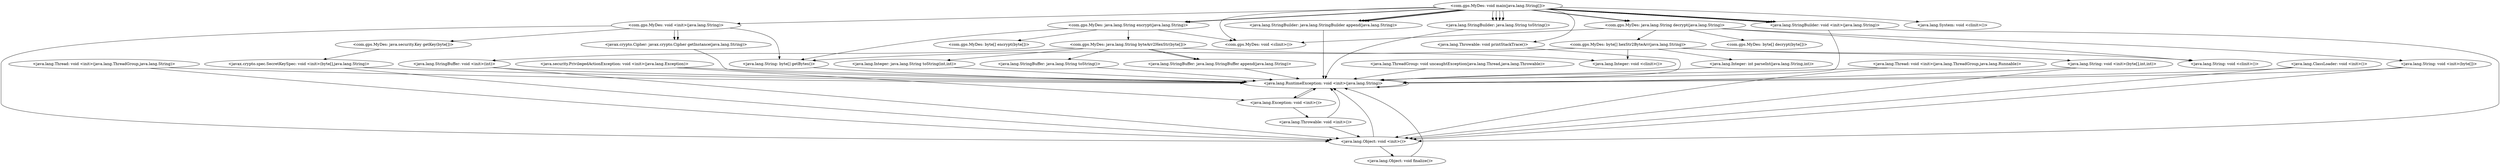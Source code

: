 digraph CallGraph {
"<com.gps.MyDes: void main(java.lang.String[])>" -> "<com.gps.MyDes: void <clinit>()>";
"<com.gps.MyDes: void main(java.lang.String[])>" -> "<java.lang.StringBuilder: void <init>(java.lang.String)>";
"<com.gps.MyDes: void main(java.lang.String[])>" -> "<java.lang.StringBuilder: void <init>(java.lang.String)>";
"<com.gps.MyDes: void main(java.lang.String[])>" -> "<java.lang.StringBuilder: void <init>(java.lang.String)>";
"<com.gps.MyDes: void main(java.lang.String[])>" -> "<java.lang.StringBuilder: void <init>(java.lang.String)>";
"<com.gps.MyDes: void main(java.lang.String[])>" -> "<com.gps.MyDes: void <init>(java.lang.String)>";
"<com.gps.MyDes: void main(java.lang.String[])>" -> "<java.lang.System: void <clinit>()>";
"<java.lang.ThreadGroup: void uncaughtException(java.lang.Thread,java.lang.Throwable)>" -> "<java.lang.RuntimeException: void <init>(java.lang.String)>";
"<java.lang.ClassLoader: void <init>()>" -> "<java.lang.Object: void <init>()>";
"<java.lang.ClassLoader: void <init>()>" -> "<java.lang.RuntimeException: void <init>(java.lang.String)>";
"<java.security.PrivilegedActionException: void <init>(java.lang.Exception)>" -> "<java.lang.Exception: void <init>()>";
"<java.security.PrivilegedActionException: void <init>(java.lang.Exception)>" -> "<java.lang.RuntimeException: void <init>(java.lang.String)>";
"<java.lang.Thread: void <init>(java.lang.ThreadGroup,java.lang.Runnable)>" -> "<java.lang.Object: void <init>()>";
"<java.lang.Thread: void <init>(java.lang.ThreadGroup,java.lang.Runnable)>" -> "<java.lang.RuntimeException: void <init>(java.lang.String)>";
"<java.lang.Thread: void <init>(java.lang.ThreadGroup,java.lang.String)>" -> "<java.lang.Object: void <init>()>";
"<java.lang.Thread: void <init>(java.lang.ThreadGroup,java.lang.String)>" -> "<java.lang.RuntimeException: void <init>(java.lang.String)>";
"<java.lang.StringBuilder: void <init>(java.lang.String)>" -> "<java.lang.Object: void <init>()>";
"<java.lang.StringBuilder: void <init>(java.lang.String)>" -> "<java.lang.RuntimeException: void <init>(java.lang.String)>";
"<com.gps.MyDes: void <init>(java.lang.String)>" -> "<java.lang.Object: void <init>()>";
"<com.gps.MyDes: void <init>(java.lang.String)>" -> "<javax.crypto.Cipher: javax.crypto.Cipher getInstance(java.lang.String)>";
"<com.gps.MyDes: void <init>(java.lang.String)>" -> "<javax.crypto.Cipher: javax.crypto.Cipher getInstance(java.lang.String)>";
"<com.gps.MyDes: void <init>(java.lang.String)>" -> "<com.gps.MyDes: java.security.Key getKey(byte[])>";
"<java.lang.RuntimeException: void <init>(java.lang.String)>" -> "<java.lang.Exception: void <init>()>";
"<java.lang.RuntimeException: void <init>(java.lang.String)>" -> "<java.lang.RuntimeException: void <init>(java.lang.String)>";
"<java.lang.Object: void <init>()>" -> "<java.lang.Object: void finalize()>";
"<java.lang.Object: void <init>()>" -> "<java.lang.RuntimeException: void <init>(java.lang.String)>";
"<java.lang.Exception: void <init>()>" -> "<java.lang.Throwable: void <init>()>";
"<java.lang.Exception: void <init>()>" -> "<java.lang.RuntimeException: void <init>(java.lang.String)>";
"<javax.crypto.Cipher: javax.crypto.Cipher getInstance(java.lang.String)>" -> "<java.lang.RuntimeException: void <init>(java.lang.String)>";
"<com.gps.MyDes: java.security.Key getKey(byte[])>" -> "<javax.crypto.spec.SecretKeySpec: void <init>(byte[],java.lang.String)>";
"<java.lang.Object: void finalize()>" -> "<java.lang.RuntimeException: void <init>(java.lang.String)>";
"<java.lang.Throwable: void <init>()>" -> "<java.lang.Object: void <init>()>";
"<java.lang.Throwable: void <init>()>" -> "<java.lang.RuntimeException: void <init>(java.lang.String)>";
"<javax.crypto.spec.SecretKeySpec: void <init>(byte[],java.lang.String)>" -> "<java.lang.Object: void <init>()>";
"<javax.crypto.spec.SecretKeySpec: void <init>(byte[],java.lang.String)>" -> "<java.lang.RuntimeException: void <init>(java.lang.String)>";
"<com.gps.MyDes: void <init>(java.lang.String)>" -> "<java.lang.String: byte[] getBytes()>";
"<java.lang.String: byte[] getBytes()>" -> "<java.lang.RuntimeException: void <init>(java.lang.String)>";
"<com.gps.MyDes: void main(java.lang.String[])>" -> "<java.lang.Throwable: void printStackTrace()>";
"<java.lang.Throwable: void printStackTrace()>" -> "<java.lang.RuntimeException: void <init>(java.lang.String)>";
"<com.gps.MyDes: void main(java.lang.String[])>" -> "<java.lang.StringBuilder: java.lang.StringBuilder append(java.lang.String)>";
"<com.gps.MyDes: void main(java.lang.String[])>" -> "<java.lang.StringBuilder: java.lang.String toString()>";
"<com.gps.MyDes: void main(java.lang.String[])>" -> "<java.lang.StringBuilder: java.lang.StringBuilder append(java.lang.String)>";
"<com.gps.MyDes: void main(java.lang.String[])>" -> "<java.lang.StringBuilder: java.lang.String toString()>";
"<com.gps.MyDes: void main(java.lang.String[])>" -> "<java.lang.StringBuilder: java.lang.StringBuilder append(java.lang.String)>";
"<com.gps.MyDes: void main(java.lang.String[])>" -> "<java.lang.StringBuilder: java.lang.String toString()>";
"<com.gps.MyDes: void main(java.lang.String[])>" -> "<java.lang.StringBuilder: java.lang.StringBuilder append(java.lang.String)>";
"<com.gps.MyDes: void main(java.lang.String[])>" -> "<java.lang.StringBuilder: java.lang.String toString()>";
"<java.lang.StringBuilder: java.lang.StringBuilder append(java.lang.String)>" -> "<java.lang.RuntimeException: void <init>(java.lang.String)>";
"<java.lang.StringBuilder: java.lang.String toString()>" -> "<java.lang.RuntimeException: void <init>(java.lang.String)>";
"<com.gps.MyDes: void main(java.lang.String[])>" -> "<com.gps.MyDes: java.lang.String encrypt(java.lang.String)>";
"<com.gps.MyDes: void main(java.lang.String[])>" -> "<com.gps.MyDes: java.lang.String encrypt(java.lang.String)>";
"<com.gps.MyDes: void main(java.lang.String[])>" -> "<com.gps.MyDes: java.lang.String decrypt(java.lang.String)>";
"<com.gps.MyDes: void main(java.lang.String[])>" -> "<com.gps.MyDes: java.lang.String decrypt(java.lang.String)>";
"<com.gps.MyDes: java.lang.String encrypt(java.lang.String)>" -> "<com.gps.MyDes: void <clinit>()>";
"<com.gps.MyDes: java.lang.String encrypt(java.lang.String)>" -> "<com.gps.MyDes: java.lang.String byteArr2HexStr(byte[])>";
"<com.gps.MyDes: java.lang.String decrypt(java.lang.String)>" -> "<java.lang.String: void <clinit>()>";
"<com.gps.MyDes: java.lang.String decrypt(java.lang.String)>" -> "<java.lang.String: void <init>(byte[])>";
"<com.gps.MyDes: java.lang.String decrypt(java.lang.String)>" -> "<com.gps.MyDes: byte[] hexStr2ByteArr(java.lang.String)>";
"<com.gps.MyDes: java.lang.String decrypt(java.lang.String)>" -> "<com.gps.MyDes: void <clinit>()>";
"<com.gps.MyDes: java.lang.String byteArr2HexStr(byte[])>" -> "<java.lang.Integer: void <clinit>()>";
"<com.gps.MyDes: java.lang.String byteArr2HexStr(byte[])>" -> "<java.lang.Integer: java.lang.String toString(int,int)>";
"<com.gps.MyDes: java.lang.String byteArr2HexStr(byte[])>" -> "<java.lang.StringBuffer: void <init>(int)>";
"<java.lang.String: void <init>(byte[])>" -> "<java.lang.Object: void <init>()>";
"<java.lang.String: void <init>(byte[])>" -> "<java.lang.RuntimeException: void <init>(java.lang.String)>";
"<com.gps.MyDes: byte[] hexStr2ByteArr(java.lang.String)>" -> "<java.lang.String: void <clinit>()>";
"<com.gps.MyDes: byte[] hexStr2ByteArr(java.lang.String)>" -> "<java.lang.Integer: int parseInt(java.lang.String,int)>";
"<com.gps.MyDes: byte[] hexStr2ByteArr(java.lang.String)>" -> "<java.lang.String: void <init>(byte[],int,int)>";
"<com.gps.MyDes: byte[] hexStr2ByteArr(java.lang.String)>" -> "<java.lang.Integer: void <clinit>()>";
"<java.lang.Integer: java.lang.String toString(int,int)>" -> "<java.lang.RuntimeException: void <init>(java.lang.String)>";
"<java.lang.StringBuffer: void <init>(int)>" -> "<java.lang.Object: void <init>()>";
"<java.lang.StringBuffer: void <init>(int)>" -> "<java.lang.RuntimeException: void <init>(java.lang.String)>";
"<java.lang.Integer: int parseInt(java.lang.String,int)>" -> "<java.lang.RuntimeException: void <init>(java.lang.String)>";
"<java.lang.String: void <init>(byte[],int,int)>" -> "<java.lang.Object: void <init>()>";
"<java.lang.String: void <init>(byte[],int,int)>" -> "<java.lang.RuntimeException: void <init>(java.lang.String)>";
"<com.gps.MyDes: byte[] hexStr2ByteArr(java.lang.String)>" -> "<java.lang.String: byte[] getBytes()>";
"<com.gps.MyDes: java.lang.String byteArr2HexStr(byte[])>" -> "<java.lang.StringBuffer: java.lang.String toString()>";
"<com.gps.MyDes: java.lang.String byteArr2HexStr(byte[])>" -> "<java.lang.StringBuffer: java.lang.StringBuffer append(java.lang.String)>";
"<com.gps.MyDes: java.lang.String byteArr2HexStr(byte[])>" -> "<java.lang.StringBuffer: java.lang.StringBuffer append(java.lang.String)>";
"<java.lang.StringBuffer: java.lang.String toString()>" -> "<java.lang.RuntimeException: void <init>(java.lang.String)>";
"<java.lang.StringBuffer: java.lang.StringBuffer append(java.lang.String)>" -> "<java.lang.RuntimeException: void <init>(java.lang.String)>";
"<com.gps.MyDes: java.lang.String decrypt(java.lang.String)>" -> "<com.gps.MyDes: byte[] decrypt(byte[])>";
"<com.gps.MyDes: java.lang.String encrypt(java.lang.String)>" -> "<java.lang.String: byte[] getBytes()>";
"<com.gps.MyDes: java.lang.String encrypt(java.lang.String)>" -> "<com.gps.MyDes: byte[] encrypt(byte[])>";
}

